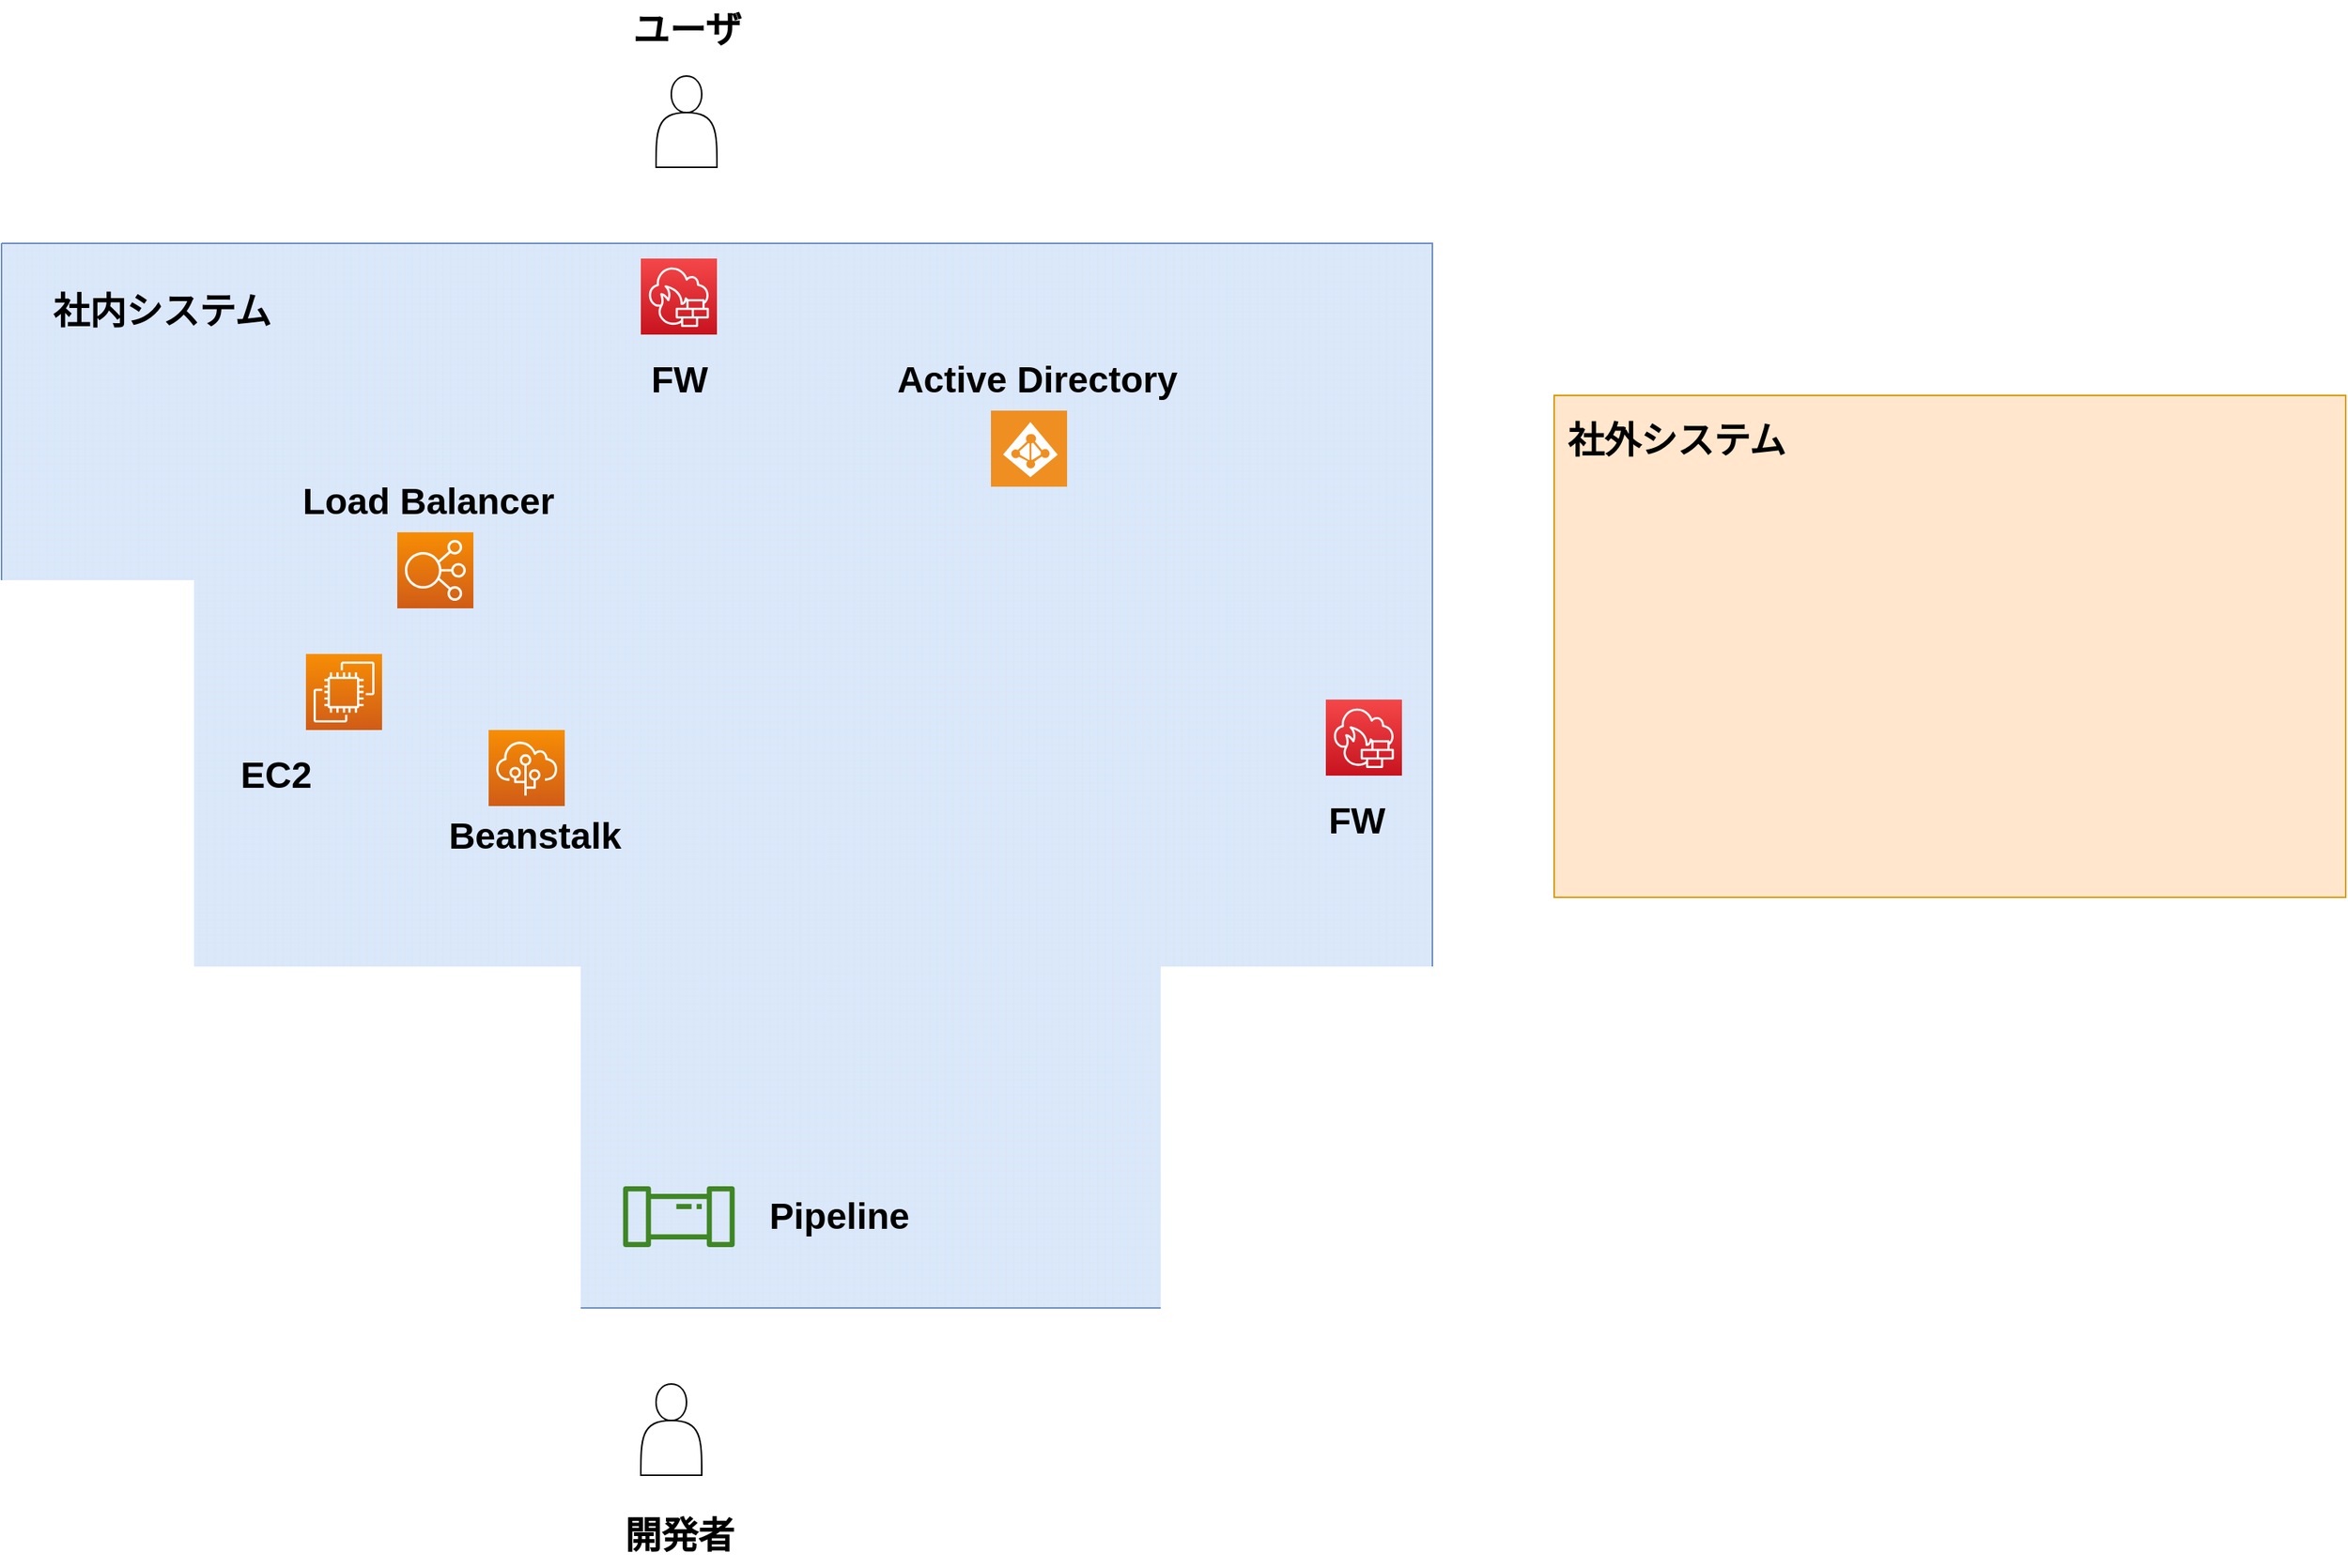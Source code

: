 <mxfile version="20.8.19" type="github"><diagram name="ページ1" id="yB6ypfBtqSNyBNOREtBX"><mxGraphModel dx="1760" dy="904" grid="1" gridSize="10" guides="1" tooltips="1" connect="1" arrows="1" fold="1" page="1" pageScale="1" pageWidth="1654" pageHeight="2336" math="0" shadow="0"><root><mxCell id="0"/><mxCell id="1" parent="0"/><mxCell id="uUcgRd4oGfvlcbwjxKDP-12" value="" style="verticalLabelPosition=bottom;verticalAlign=top;html=1;shape=mxgraph.basic.patternFillRect;fillStyle=grid;step=5;fillStrokeWidth=0.2;fillStrokeColor=#dddddd;fillColor=#dae8fc;strokeColor=#6c8ebf;" vertex="1" parent="1"><mxGeometry x="80" y="200" width="940" height="700" as="geometry"/></mxCell><mxCell id="uUcgRd4oGfvlcbwjxKDP-4" value="" style="sketch=0;points=[[0,0,0],[0.25,0,0],[0.5,0,0],[0.75,0,0],[1,0,0],[0,1,0],[0.25,1,0],[0.5,1,0],[0.75,1,0],[1,1,0],[0,0.25,0],[0,0.5,0],[0,0.75,0],[1,0.25,0],[1,0.5,0],[1,0.75,0]];outlineConnect=0;fontColor=#232F3E;gradientColor=#F78E04;gradientDirection=north;fillColor=#D05C17;strokeColor=#ffffff;dashed=0;verticalLabelPosition=bottom;verticalAlign=top;align=center;html=1;fontSize=12;fontStyle=0;aspect=fixed;shape=mxgraph.aws4.resourceIcon;resIcon=mxgraph.aws4.ec2;" vertex="1" parent="1"><mxGeometry x="280" y="470" width="50" height="50" as="geometry"/></mxCell><mxCell id="uUcgRd4oGfvlcbwjxKDP-5" value="" style="sketch=0;points=[[0,0,0],[0.25,0,0],[0.5,0,0],[0.75,0,0],[1,0,0],[0,1,0],[0.25,1,0],[0.5,1,0],[0.75,1,0],[1,1,0],[0,0.25,0],[0,0.5,0],[0,0.75,0],[1,0.25,0],[1,0.5,0],[1,0.75,0]];outlineConnect=0;fontColor=#232F3E;gradientColor=#F78E04;gradientDirection=north;fillColor=#D05C17;strokeColor=#ffffff;dashed=0;verticalLabelPosition=bottom;verticalAlign=top;align=center;html=1;fontSize=12;fontStyle=0;aspect=fixed;shape=mxgraph.aws4.resourceIcon;resIcon=mxgraph.aws4.elastic_load_balancing;" vertex="1" parent="1"><mxGeometry x="340" y="390" width="50" height="50" as="geometry"/></mxCell><mxCell id="uUcgRd4oGfvlcbwjxKDP-6" value="" style="sketch=0;points=[[0,0,0],[0.25,0,0],[0.5,0,0],[0.75,0,0],[1,0,0],[0,1,0],[0.25,1,0],[0.5,1,0],[0.75,1,0],[1,1,0],[0,0.25,0],[0,0.5,0],[0,0.75,0],[1,0.25,0],[1,0.5,0],[1,0.75,0]];outlineConnect=0;fontColor=#232F3E;gradientColor=#F78E04;gradientDirection=north;fillColor=#D05C17;strokeColor=#ffffff;dashed=0;verticalLabelPosition=bottom;verticalAlign=top;align=center;html=1;fontSize=12;fontStyle=0;aspect=fixed;shape=mxgraph.aws4.resourceIcon;resIcon=mxgraph.aws4.elastic_beanstalk;" vertex="1" parent="1"><mxGeometry x="400" y="520" width="50" height="50" as="geometry"/></mxCell><mxCell id="uUcgRd4oGfvlcbwjxKDP-8" value="" style="shape=actor;whiteSpace=wrap;html=1;" vertex="1" parent="1"><mxGeometry x="510" y="90" width="40" height="60" as="geometry"/></mxCell><mxCell id="uUcgRd4oGfvlcbwjxKDP-15" value="社内システム" style="text;strokeColor=none;fillColor=none;html=1;fontSize=24;fontStyle=1;verticalAlign=middle;align=center;" vertex="1" parent="1"><mxGeometry x="100" y="220" width="170" height="50" as="geometry"/></mxCell><mxCell id="uUcgRd4oGfvlcbwjxKDP-16" value="" style="sketch=0;points=[[0,0,0],[0.25,0,0],[0.5,0,0],[0.75,0,0],[1,0,0],[0,1,0],[0.25,1,0],[0.5,1,0],[0.75,1,0],[1,1,0],[0,0.25,0],[0,0.5,0],[0,0.75,0],[1,0.25,0],[1,0.5,0],[1,0.75,0]];outlineConnect=0;fontColor=#232F3E;gradientColor=#F54749;gradientDirection=north;fillColor=#C7131F;strokeColor=#ffffff;dashed=0;verticalLabelPosition=bottom;verticalAlign=top;align=center;html=1;fontSize=12;fontStyle=0;aspect=fixed;shape=mxgraph.aws4.resourceIcon;resIcon=mxgraph.aws4.network_firewall;" vertex="1" parent="1"><mxGeometry x="950" y="500" width="50" height="50" as="geometry"/></mxCell><mxCell id="uUcgRd4oGfvlcbwjxKDP-17" value="" style="sketch=0;points=[[0,0,0],[0.25,0,0],[0.5,0,0],[0.75,0,0],[1,0,0],[0,1,0],[0.25,1,0],[0.5,1,0],[0.75,1,0],[1,1,0],[0,0.25,0],[0,0.5,0],[0,0.75,0],[1,0.25,0],[1,0.5,0],[1,0.75,0]];outlineConnect=0;fontColor=#232F3E;gradientColor=#F54749;gradientDirection=north;fillColor=#C7131F;strokeColor=#ffffff;dashed=0;verticalLabelPosition=bottom;verticalAlign=top;align=center;html=1;fontSize=12;fontStyle=0;aspect=fixed;shape=mxgraph.aws4.resourceIcon;resIcon=mxgraph.aws4.network_firewall;" vertex="1" parent="1"><mxGeometry x="500" y="210" width="50" height="50" as="geometry"/></mxCell><mxCell id="uUcgRd4oGfvlcbwjxKDP-19" value="" style="rounded=0;whiteSpace=wrap;html=1;fillColor=#ffe6cc;strokeColor=#d79b00;" vertex="1" parent="1"><mxGeometry x="1100" y="300" width="520" height="330" as="geometry"/></mxCell><mxCell id="uUcgRd4oGfvlcbwjxKDP-21" value="社外システム" style="text;strokeColor=none;fillColor=none;html=1;fontSize=24;fontStyle=1;verticalAlign=middle;align=center;" vertex="1" parent="1"><mxGeometry x="1130" y="310" width="100" height="40" as="geometry"/></mxCell><mxCell id="uUcgRd4oGfvlcbwjxKDP-22" value="" style="shadow=0;dashed=0;html=1;strokeColor=none;fillColor=#EF8F21;labelPosition=center;verticalLabelPosition=bottom;verticalAlign=top;align=center;outlineConnect=0;shape=mxgraph.veeam.active_directory;" vertex="1" parent="1"><mxGeometry x="730" y="310" width="50" height="50" as="geometry"/></mxCell><mxCell id="uUcgRd4oGfvlcbwjxKDP-23" value="" style="sketch=0;outlineConnect=0;fontColor=#232F3E;gradientColor=none;fillColor=#3F8624;strokeColor=none;dashed=0;verticalLabelPosition=bottom;verticalAlign=top;align=center;html=1;fontSize=12;fontStyle=0;aspect=fixed;pointerEvents=1;shape=mxgraph.aws4.iot_analytics_pipeline;" vertex="1" parent="1"><mxGeometry x="487.85" y="820" width="74.29" height="40" as="geometry"/></mxCell><mxCell id="uUcgRd4oGfvlcbwjxKDP-24" value="" style="shape=actor;whiteSpace=wrap;html=1;" vertex="1" parent="1"><mxGeometry x="500" y="950" width="40" height="60" as="geometry"/></mxCell><mxCell id="uUcgRd4oGfvlcbwjxKDP-25" value="開発者" style="text;strokeColor=none;fillColor=none;html=1;fontSize=24;fontStyle=1;verticalAlign=middle;align=center;" vertex="1" parent="1"><mxGeometry x="474.99" y="1030" width="100" height="40" as="geometry"/></mxCell><mxCell id="uUcgRd4oGfvlcbwjxKDP-26" value="ユーザ" style="text;strokeColor=none;fillColor=none;html=1;fontSize=24;fontStyle=1;verticalAlign=middle;align=center;" vertex="1" parent="1"><mxGeometry x="480" y="40" width="100" height="40" as="geometry"/></mxCell><mxCell id="uUcgRd4oGfvlcbwjxKDP-27" value="Pipeline" style="text;strokeColor=none;fillColor=none;html=1;fontSize=24;fontStyle=1;verticalAlign=middle;align=center;" vertex="1" parent="1"><mxGeometry x="580" y="820" width="100" height="40" as="geometry"/></mxCell><mxCell id="uUcgRd4oGfvlcbwjxKDP-28" value="Active Directory" style="text;strokeColor=none;fillColor=none;html=1;fontSize=24;fontStyle=1;verticalAlign=middle;align=center;" vertex="1" parent="1"><mxGeometry x="710" y="270" width="100" height="40" as="geometry"/></mxCell><mxCell id="uUcgRd4oGfvlcbwjxKDP-29" value="FW" style="text;strokeColor=none;fillColor=none;html=1;fontSize=24;fontStyle=1;verticalAlign=middle;align=center;" vertex="1" parent="1"><mxGeometry x="475" y="270" width="100" height="40" as="geometry"/></mxCell><mxCell id="uUcgRd4oGfvlcbwjxKDP-30" value="FW" style="text;strokeColor=none;fillColor=none;html=1;fontSize=24;fontStyle=1;verticalAlign=middle;align=center;" vertex="1" parent="1"><mxGeometry x="920" y="560" width="100" height="40" as="geometry"/></mxCell><mxCell id="uUcgRd4oGfvlcbwjxKDP-31" value="EC2" style="text;strokeColor=none;fillColor=none;html=1;fontSize=24;fontStyle=1;verticalAlign=middle;align=center;" vertex="1" parent="1"><mxGeometry x="210" y="530" width="100" height="40" as="geometry"/></mxCell><mxCell id="uUcgRd4oGfvlcbwjxKDP-32" value="Load Balancer" style="text;strokeColor=none;fillColor=none;html=1;fontSize=24;fontStyle=1;verticalAlign=middle;align=center;" vertex="1" parent="1"><mxGeometry x="310" y="350" width="100" height="40" as="geometry"/></mxCell><mxCell id="uUcgRd4oGfvlcbwjxKDP-33" value="Beanstalk" style="text;strokeColor=none;fillColor=none;html=1;fontSize=24;fontStyle=1;verticalAlign=middle;align=center;" vertex="1" parent="1"><mxGeometry x="380" y="570" width="100" height="40" as="geometry"/></mxCell></root></mxGraphModel></diagram></mxfile>